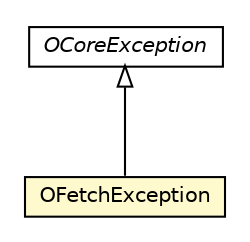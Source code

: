 #!/usr/local/bin/dot
#
# Class diagram 
# Generated by UMLGraph version R5_6-24-gf6e263 (http://www.umlgraph.org/)
#

digraph G {
	edge [fontname="Helvetica",fontsize=10,labelfontname="Helvetica",labelfontsize=10];
	node [fontname="Helvetica",fontsize=10,shape=plaintext];
	nodesep=0.25;
	ranksep=0.5;
	// com.orientechnologies.orient.core.exception.OCoreException
	c3501506 [label=<<table title="com.orientechnologies.orient.core.exception.OCoreException" border="0" cellborder="1" cellspacing="0" cellpadding="2" port="p" href="./OCoreException.html">
		<tr><td><table border="0" cellspacing="0" cellpadding="1">
<tr><td align="center" balign="center"><font face="Helvetica-Oblique"> OCoreException </font></td></tr>
		</table></td></tr>
		</table>>, URL="./OCoreException.html", fontname="Helvetica", fontcolor="black", fontsize=10.0];
	// com.orientechnologies.orient.core.exception.OFetchException
	c3501537 [label=<<table title="com.orientechnologies.orient.core.exception.OFetchException" border="0" cellborder="1" cellspacing="0" cellpadding="2" port="p" bgcolor="lemonChiffon" href="./OFetchException.html">
		<tr><td><table border="0" cellspacing="0" cellpadding="1">
<tr><td align="center" balign="center"> OFetchException </td></tr>
		</table></td></tr>
		</table>>, URL="./OFetchException.html", fontname="Helvetica", fontcolor="black", fontsize=10.0];
	//com.orientechnologies.orient.core.exception.OFetchException extends com.orientechnologies.orient.core.exception.OCoreException
	c3501506:p -> c3501537:p [dir=back,arrowtail=empty];
}

